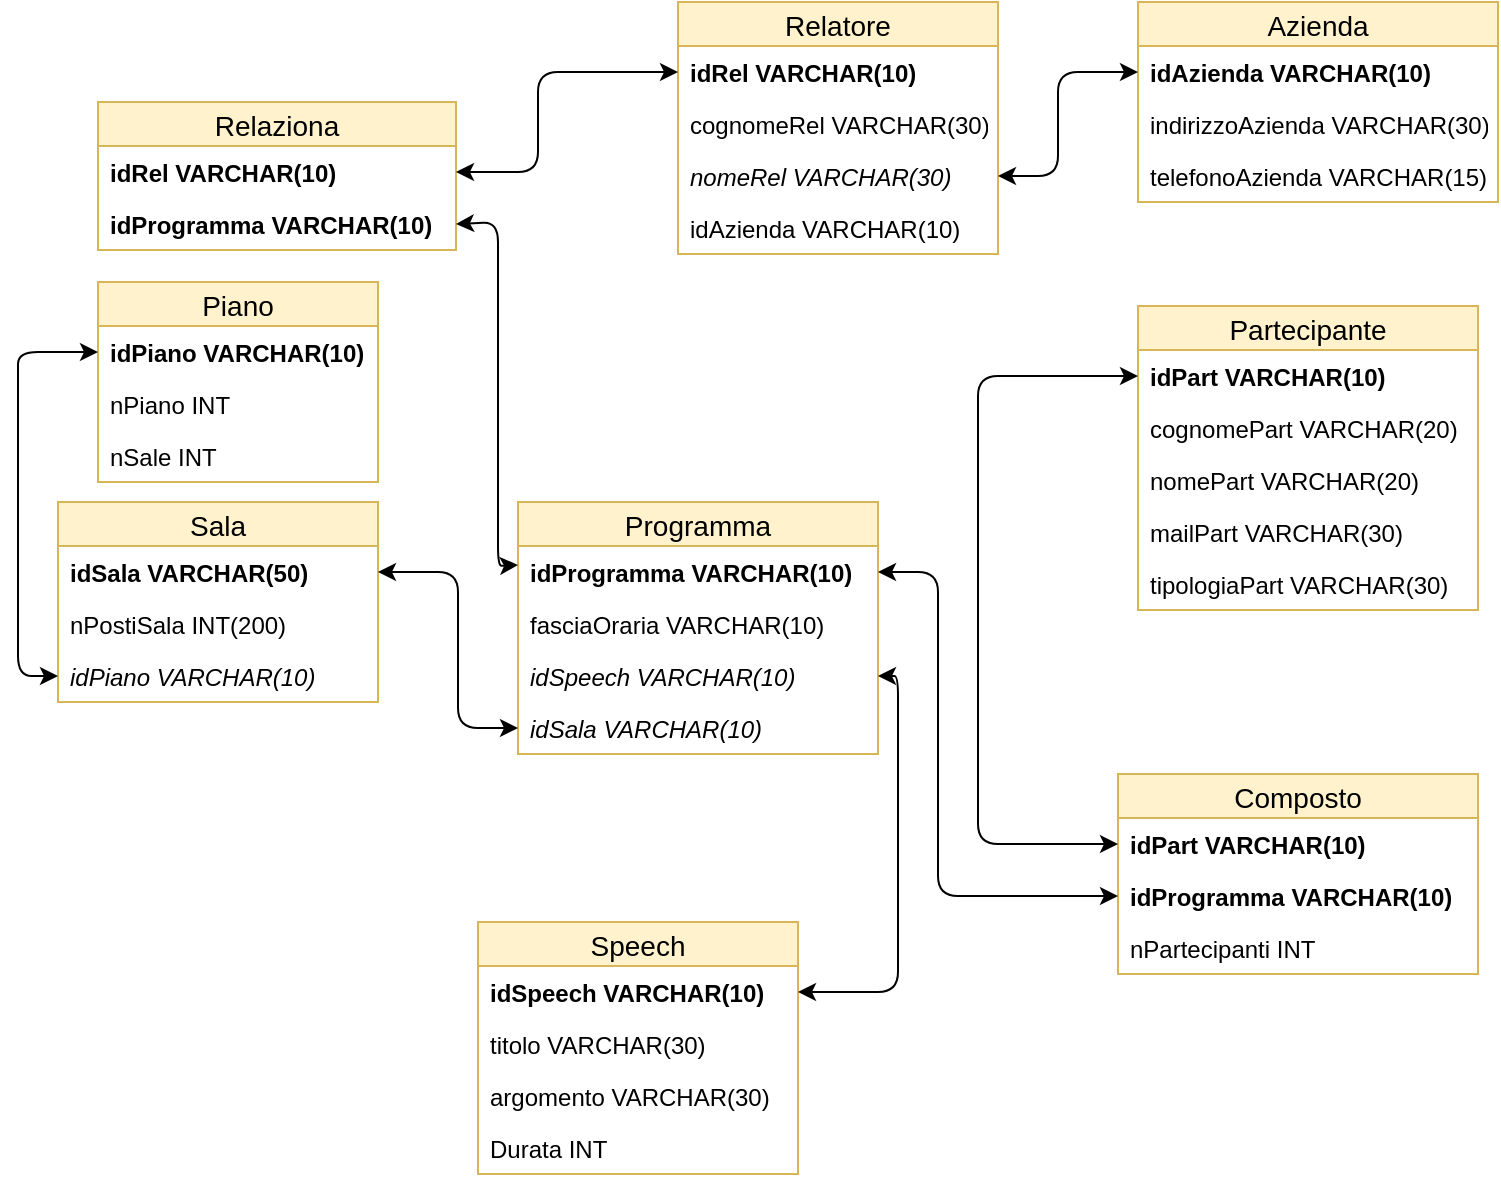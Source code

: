<mxfile version="12.8.1" type="device"><diagram id="YgNvGVKUgsEMfIeBkhXg" name="Page-1"><mxGraphModel dx="868" dy="465" grid="1" gridSize="10" guides="1" tooltips="1" connect="1" arrows="1" fold="1" page="1" pageScale="1" pageWidth="827" pageHeight="1169" math="0" shadow="0"><root><mxCell id="0"/><mxCell id="1" parent="0"/><mxCell id="9hAnq0WAKQZGZCBfzy9L-1" value="Relatore" style="swimlane;fontStyle=0;childLayout=stackLayout;horizontal=1;startSize=22;fillColor=#fff2cc;horizontalStack=0;resizeParent=1;resizeParentMax=0;resizeLast=0;collapsible=1;marginBottom=0;swimlaneFillColor=#ffffff;align=center;fontSize=14;strokeColor=#d6b656;" parent="1" vertex="1"><mxGeometry x="390" y="30" width="160" height="126" as="geometry"/></mxCell><mxCell id="9hAnq0WAKQZGZCBfzy9L-2" value="idRel VARCHAR(10)" style="text;strokeColor=none;fillColor=none;spacingLeft=4;spacingRight=4;overflow=hidden;rotatable=0;points=[[0,0.5],[1,0.5]];portConstraint=eastwest;fontSize=12;fontStyle=1" parent="9hAnq0WAKQZGZCBfzy9L-1" vertex="1"><mxGeometry y="22" width="160" height="26" as="geometry"/></mxCell><mxCell id="9hAnq0WAKQZGZCBfzy9L-3" value="cognomeRel VARCHAR(30)" style="text;strokeColor=none;fillColor=none;spacingLeft=4;spacingRight=4;overflow=hidden;rotatable=0;points=[[0,0.5],[1,0.5]];portConstraint=eastwest;fontSize=12;fontStyle=0" parent="9hAnq0WAKQZGZCBfzy9L-1" vertex="1"><mxGeometry y="48" width="160" height="26" as="geometry"/></mxCell><mxCell id="9hAnq0WAKQZGZCBfzy9L-6" value="nomeRel VARCHAR(30)" style="text;strokeColor=none;fillColor=none;spacingLeft=4;spacingRight=4;overflow=hidden;rotatable=0;points=[[0,0.5],[1,0.5]];portConstraint=eastwest;fontSize=12;fontStyle=2" parent="9hAnq0WAKQZGZCBfzy9L-1" vertex="1"><mxGeometry y="74" width="160" height="26" as="geometry"/></mxCell><mxCell id="9hAnq0WAKQZGZCBfzy9L-4" value="idAzienda VARCHAR(10)" style="text;strokeColor=none;fillColor=none;spacingLeft=4;spacingRight=4;overflow=hidden;rotatable=0;points=[[0,0.5],[1,0.5]];portConstraint=eastwest;fontSize=12;" parent="9hAnq0WAKQZGZCBfzy9L-1" vertex="1"><mxGeometry y="100" width="160" height="26" as="geometry"/></mxCell><mxCell id="9hAnq0WAKQZGZCBfzy9L-8" value="Azienda" style="swimlane;fontStyle=0;childLayout=stackLayout;horizontal=1;startSize=22;fillColor=#fff2cc;horizontalStack=0;resizeParent=1;resizeParentMax=0;resizeLast=0;collapsible=1;marginBottom=0;swimlaneFillColor=#ffffff;align=center;fontSize=14;strokeColor=#d6b656;" parent="1" vertex="1"><mxGeometry x="620" y="30" width="180" height="100" as="geometry"/></mxCell><mxCell id="9hAnq0WAKQZGZCBfzy9L-9" value="idAzienda VARCHAR(10)" style="text;strokeColor=none;fillColor=none;spacingLeft=4;spacingRight=4;overflow=hidden;rotatable=0;points=[[0,0.5],[1,0.5]];portConstraint=eastwest;fontSize=12;fontStyle=1" parent="9hAnq0WAKQZGZCBfzy9L-8" vertex="1"><mxGeometry y="22" width="180" height="26" as="geometry"/></mxCell><mxCell id="9hAnq0WAKQZGZCBfzy9L-11" value="indirizzoAzienda VARCHAR(30)" style="text;strokeColor=none;fillColor=none;spacingLeft=4;spacingRight=4;overflow=hidden;rotatable=0;points=[[0,0.5],[1,0.5]];portConstraint=eastwest;fontSize=12;" parent="9hAnq0WAKQZGZCBfzy9L-8" vertex="1"><mxGeometry y="48" width="180" height="26" as="geometry"/></mxCell><mxCell id="9hAnq0WAKQZGZCBfzy9L-10" value="telefonoAzienda VARCHAR(15)" style="text;strokeColor=none;fillColor=none;spacingLeft=4;spacingRight=4;overflow=hidden;rotatable=0;points=[[0,0.5],[1,0.5]];portConstraint=eastwest;fontSize=12;" parent="9hAnq0WAKQZGZCBfzy9L-8" vertex="1"><mxGeometry y="74" width="180" height="26" as="geometry"/></mxCell><mxCell id="9hAnq0WAKQZGZCBfzy9L-14" value="" style="endArrow=classic;startArrow=classic;html=1;exitX=1;exitY=0.5;exitDx=0;exitDy=0;entryX=0;entryY=0.5;entryDx=0;entryDy=0;" parent="1" source="9hAnq0WAKQZGZCBfzy9L-6" target="9hAnq0WAKQZGZCBfzy9L-9" edge="1"><mxGeometry width="50" height="50" relative="1" as="geometry"><mxPoint x="590" y="180" as="sourcePoint"/><mxPoint x="640" y="130" as="targetPoint"/><Array as="points"><mxPoint x="580" y="117"/><mxPoint x="580" y="65"/></Array></mxGeometry></mxCell><mxCell id="9hAnq0WAKQZGZCBfzy9L-15" value="Programma" style="swimlane;fontStyle=0;childLayout=stackLayout;horizontal=1;startSize=22;fillColor=#fff2cc;horizontalStack=0;resizeParent=1;resizeParentMax=0;resizeLast=0;collapsible=1;marginBottom=0;swimlaneFillColor=#ffffff;align=center;fontSize=14;strokeColor=#d6b656;" parent="1" vertex="1"><mxGeometry x="310" y="280" width="180" height="126" as="geometry"/></mxCell><mxCell id="9hAnq0WAKQZGZCBfzy9L-16" value="idProgramma VARCHAR(10)&#10;" style="text;strokeColor=none;fillColor=none;spacingLeft=4;spacingRight=4;overflow=hidden;rotatable=0;points=[[0,0.5],[1,0.5]];portConstraint=eastwest;fontSize=12;fontStyle=1" parent="9hAnq0WAKQZGZCBfzy9L-15" vertex="1"><mxGeometry y="22" width="180" height="26" as="geometry"/></mxCell><mxCell id="9hAnq0WAKQZGZCBfzy9L-17" value="fasciaOraria VARCHAR(10)" style="text;strokeColor=none;fillColor=none;spacingLeft=4;spacingRight=4;overflow=hidden;rotatable=0;points=[[0,0.5],[1,0.5]];portConstraint=eastwest;fontSize=12;" parent="9hAnq0WAKQZGZCBfzy9L-15" vertex="1"><mxGeometry y="48" width="180" height="26" as="geometry"/></mxCell><mxCell id="9hAnq0WAKQZGZCBfzy9L-19" value="idSpeech VARCHAR(10)" style="text;strokeColor=none;fillColor=none;spacingLeft=4;spacingRight=4;overflow=hidden;rotatable=0;points=[[0,0.5],[1,0.5]];portConstraint=eastwest;fontSize=12;fontStyle=2" parent="9hAnq0WAKQZGZCBfzy9L-15" vertex="1"><mxGeometry y="74" width="180" height="26" as="geometry"/></mxCell><mxCell id="9hAnq0WAKQZGZCBfzy9L-18" value="idSala VARCHAR(10)" style="text;strokeColor=none;fillColor=none;spacingLeft=4;spacingRight=4;overflow=hidden;rotatable=0;points=[[0,0.5],[1,0.5]];portConstraint=eastwest;fontSize=12;fontStyle=2" parent="9hAnq0WAKQZGZCBfzy9L-15" vertex="1"><mxGeometry y="100" width="180" height="26" as="geometry"/></mxCell><mxCell id="9hAnq0WAKQZGZCBfzy9L-20" value="Speech" style="swimlane;fontStyle=0;childLayout=stackLayout;horizontal=1;startSize=22;fillColor=#fff2cc;horizontalStack=0;resizeParent=1;resizeParentMax=0;resizeLast=0;collapsible=1;marginBottom=0;swimlaneFillColor=#ffffff;align=center;fontSize=14;strokeColor=#d6b656;" parent="1" vertex="1"><mxGeometry x="290" y="490" width="160" height="126" as="geometry"/></mxCell><mxCell id="9hAnq0WAKQZGZCBfzy9L-21" value="idSpeech VARCHAR(10)" style="text;strokeColor=none;fillColor=none;spacingLeft=4;spacingRight=4;overflow=hidden;rotatable=0;points=[[0,0.5],[1,0.5]];portConstraint=eastwest;fontSize=12;fontStyle=1" parent="9hAnq0WAKQZGZCBfzy9L-20" vertex="1"><mxGeometry y="22" width="160" height="26" as="geometry"/></mxCell><mxCell id="9hAnq0WAKQZGZCBfzy9L-22" value="titolo VARCHAR(30)" style="text;strokeColor=none;fillColor=none;spacingLeft=4;spacingRight=4;overflow=hidden;rotatable=0;points=[[0,0.5],[1,0.5]];portConstraint=eastwest;fontSize=12;" parent="9hAnq0WAKQZGZCBfzy9L-20" vertex="1"><mxGeometry y="48" width="160" height="26" as="geometry"/></mxCell><mxCell id="1lFAC6_GppdSYpF-2XS4-1" value="argomento VARCHAR(30)" style="text;strokeColor=none;fillColor=none;spacingLeft=4;spacingRight=4;overflow=hidden;rotatable=0;points=[[0,0.5],[1,0.5]];portConstraint=eastwest;fontSize=12;" vertex="1" parent="9hAnq0WAKQZGZCBfzy9L-20"><mxGeometry y="74" width="160" height="26" as="geometry"/></mxCell><mxCell id="9hAnq0WAKQZGZCBfzy9L-23" value="Durata INT" style="text;strokeColor=none;fillColor=none;spacingLeft=4;spacingRight=4;overflow=hidden;rotatable=0;points=[[0,0.5],[1,0.5]];portConstraint=eastwest;fontSize=12;" parent="9hAnq0WAKQZGZCBfzy9L-20" vertex="1"><mxGeometry y="100" width="160" height="26" as="geometry"/></mxCell><mxCell id="9hAnq0WAKQZGZCBfzy9L-25" value="Partecipante" style="swimlane;fontStyle=0;childLayout=stackLayout;horizontal=1;startSize=22;fillColor=#fff2cc;horizontalStack=0;resizeParent=1;resizeParentMax=0;resizeLast=0;collapsible=1;marginBottom=0;swimlaneFillColor=#ffffff;align=center;fontSize=14;strokeColor=#d6b656;" parent="1" vertex="1"><mxGeometry x="620" y="182" width="170" height="152" as="geometry"/></mxCell><mxCell id="9hAnq0WAKQZGZCBfzy9L-26" value="idPart VARCHAR(10)" style="text;strokeColor=none;fillColor=none;spacingLeft=4;spacingRight=4;overflow=hidden;rotatable=0;points=[[0,0.5],[1,0.5]];portConstraint=eastwest;fontSize=12;fontStyle=1;fontColor=#000000;" parent="9hAnq0WAKQZGZCBfzy9L-25" vertex="1"><mxGeometry y="22" width="170" height="26" as="geometry"/></mxCell><mxCell id="9hAnq0WAKQZGZCBfzy9L-27" value="cognomePart VARCHAR(20)" style="text;strokeColor=none;fillColor=none;spacingLeft=4;spacingRight=4;overflow=hidden;rotatable=0;points=[[0,0.5],[1,0.5]];portConstraint=eastwest;fontSize=12;" parent="9hAnq0WAKQZGZCBfzy9L-25" vertex="1"><mxGeometry y="48" width="170" height="26" as="geometry"/></mxCell><mxCell id="9hAnq0WAKQZGZCBfzy9L-28" value="nomePart VARCHAR(20) " style="text;strokeColor=none;fillColor=none;spacingLeft=4;spacingRight=4;overflow=hidden;rotatable=0;points=[[0,0.5],[1,0.5]];portConstraint=eastwest;fontSize=12;" parent="9hAnq0WAKQZGZCBfzy9L-25" vertex="1"><mxGeometry y="74" width="170" height="26" as="geometry"/></mxCell><mxCell id="9hAnq0WAKQZGZCBfzy9L-29" value="mailPart VARCHAR(30)" style="text;strokeColor=none;fillColor=none;spacingLeft=4;spacingRight=4;overflow=hidden;rotatable=0;points=[[0,0.5],[1,0.5]];portConstraint=eastwest;fontSize=12;" parent="9hAnq0WAKQZGZCBfzy9L-25" vertex="1"><mxGeometry y="100" width="170" height="26" as="geometry"/></mxCell><mxCell id="9hAnq0WAKQZGZCBfzy9L-30" value="tipologiaPart VARCHAR(30)" style="text;strokeColor=none;fillColor=none;spacingLeft=4;spacingRight=4;overflow=hidden;rotatable=0;points=[[0,0.5],[1,0.5]];portConstraint=eastwest;fontSize=12;" parent="9hAnq0WAKQZGZCBfzy9L-25" vertex="1"><mxGeometry y="126" width="170" height="26" as="geometry"/></mxCell><mxCell id="9hAnq0WAKQZGZCBfzy9L-31" value="Sala" style="swimlane;fontStyle=0;childLayout=stackLayout;horizontal=1;startSize=22;fillColor=#fff2cc;horizontalStack=0;resizeParent=1;resizeParentMax=0;resizeLast=0;collapsible=1;marginBottom=0;swimlaneFillColor=#ffffff;align=center;fontSize=14;strokeColor=#d6b656;" parent="1" vertex="1"><mxGeometry x="80" y="280" width="160" height="100" as="geometry"/></mxCell><mxCell id="9hAnq0WAKQZGZCBfzy9L-32" value="idSala VARCHAR(50)" style="text;strokeColor=none;fillColor=none;spacingLeft=4;spacingRight=4;overflow=hidden;rotatable=0;points=[[0,0.5],[1,0.5]];portConstraint=eastwest;fontSize=12;fontStyle=1" parent="9hAnq0WAKQZGZCBfzy9L-31" vertex="1"><mxGeometry y="22" width="160" height="26" as="geometry"/></mxCell><mxCell id="9hAnq0WAKQZGZCBfzy9L-33" value="nPostiSala INT(200)" style="text;strokeColor=none;fillColor=none;spacingLeft=4;spacingRight=4;overflow=hidden;rotatable=0;points=[[0,0.5],[1,0.5]];portConstraint=eastwest;fontSize=12;" parent="9hAnq0WAKQZGZCBfzy9L-31" vertex="1"><mxGeometry y="48" width="160" height="26" as="geometry"/></mxCell><mxCell id="9hAnq0WAKQZGZCBfzy9L-34" value="idPiano VARCHAR(10)" style="text;strokeColor=none;fillColor=none;spacingLeft=4;spacingRight=4;overflow=hidden;rotatable=0;points=[[0,0.5],[1,0.5]];portConstraint=eastwest;fontSize=12;fontStyle=2" parent="9hAnq0WAKQZGZCBfzy9L-31" vertex="1"><mxGeometry y="74" width="160" height="26" as="geometry"/></mxCell><mxCell id="9hAnq0WAKQZGZCBfzy9L-35" value="" style="endArrow=classic;startArrow=classic;html=1;exitX=1;exitY=0.5;exitDx=0;exitDy=0;entryX=0;entryY=0.5;entryDx=0;entryDy=0;" parent="1" source="9hAnq0WAKQZGZCBfzy9L-32" target="9hAnq0WAKQZGZCBfzy9L-18" edge="1"><mxGeometry width="50" height="50" relative="1" as="geometry"><mxPoint x="230" y="470" as="sourcePoint"/><mxPoint x="280" y="420" as="targetPoint"/><Array as="points"><mxPoint x="280" y="315"/><mxPoint x="280" y="393"/></Array></mxGeometry></mxCell><mxCell id="9hAnq0WAKQZGZCBfzy9L-36" value="Piano" style="swimlane;fontStyle=0;childLayout=stackLayout;horizontal=1;startSize=22;fillColor=#fff2cc;horizontalStack=0;resizeParent=1;resizeParentMax=0;resizeLast=0;collapsible=1;marginBottom=0;swimlaneFillColor=#ffffff;align=center;fontSize=14;strokeColor=#d6b656;" parent="1" vertex="1"><mxGeometry x="100" y="170" width="140" height="100" as="geometry"/></mxCell><mxCell id="9hAnq0WAKQZGZCBfzy9L-37" value="idPiano VARCHAR(10)" style="text;strokeColor=none;fillColor=none;spacingLeft=4;spacingRight=4;overflow=hidden;rotatable=0;points=[[0,0.5],[1,0.5]];portConstraint=eastwest;fontSize=12;fontStyle=1" parent="9hAnq0WAKQZGZCBfzy9L-36" vertex="1"><mxGeometry y="22" width="140" height="26" as="geometry"/></mxCell><mxCell id="AciSxnDnCXR9I87d0FgO-1" value="nPiano INT" style="text;strokeColor=none;fillColor=none;spacingLeft=4;spacingRight=4;overflow=hidden;rotatable=0;points=[[0,0.5],[1,0.5]];portConstraint=eastwest;fontSize=12;" parent="9hAnq0WAKQZGZCBfzy9L-36" vertex="1"><mxGeometry y="48" width="140" height="26" as="geometry"/></mxCell><mxCell id="AciSxnDnCXR9I87d0FgO-2" value="nSale INT" style="text;strokeColor=none;fillColor=none;spacingLeft=4;spacingRight=4;overflow=hidden;rotatable=0;points=[[0,0.5],[1,0.5]];portConstraint=eastwest;fontSize=12;" parent="9hAnq0WAKQZGZCBfzy9L-36" vertex="1"><mxGeometry y="74" width="140" height="26" as="geometry"/></mxCell><mxCell id="9hAnq0WAKQZGZCBfzy9L-40" value="" style="endArrow=classic;startArrow=classic;html=1;entryX=0;entryY=0.5;entryDx=0;entryDy=0;exitX=0;exitY=0.5;exitDx=0;exitDy=0;" parent="1" source="9hAnq0WAKQZGZCBfzy9L-37" target="9hAnq0WAKQZGZCBfzy9L-34" edge="1"><mxGeometry width="50" height="50" relative="1" as="geometry"><mxPoint x="20" y="420" as="sourcePoint"/><mxPoint x="70" y="370" as="targetPoint"/><Array as="points"><mxPoint x="60" y="205"/><mxPoint x="60" y="217"/><mxPoint x="60" y="367"/></Array></mxGeometry></mxCell><mxCell id="9hAnq0WAKQZGZCBfzy9L-41" value="Relaziona" style="swimlane;fontStyle=0;childLayout=stackLayout;horizontal=1;startSize=22;fillColor=#fff2cc;horizontalStack=0;resizeParent=1;resizeParentMax=0;resizeLast=0;collapsible=1;marginBottom=0;swimlaneFillColor=#ffffff;align=center;fontSize=14;strokeColor=#d6b656;" parent="1" vertex="1"><mxGeometry x="100" y="80" width="179" height="74" as="geometry"/></mxCell><mxCell id="9hAnq0WAKQZGZCBfzy9L-42" value="idRel VARCHAR(10)" style="text;strokeColor=none;fillColor=none;spacingLeft=4;spacingRight=4;overflow=hidden;rotatable=0;points=[[0,0.5],[1,0.5]];portConstraint=eastwest;fontSize=12;fontStyle=1" parent="9hAnq0WAKQZGZCBfzy9L-41" vertex="1"><mxGeometry y="22" width="179" height="26" as="geometry"/></mxCell><mxCell id="9hAnq0WAKQZGZCBfzy9L-43" value="idProgramma VARCHAR(10)" style="text;strokeColor=none;fillColor=none;spacingLeft=4;spacingRight=4;overflow=hidden;rotatable=0;points=[[0,0.5],[1,0.5]];portConstraint=eastwest;fontSize=12;fontStyle=1" parent="9hAnq0WAKQZGZCBfzy9L-41" vertex="1"><mxGeometry y="48" width="179" height="26" as="geometry"/></mxCell><mxCell id="9hAnq0WAKQZGZCBfzy9L-45" value="" style="endArrow=classic;startArrow=classic;html=1;exitX=1;exitY=0.5;exitDx=0;exitDy=0;entryX=0;entryY=0.5;entryDx=0;entryDy=0;" parent="1" source="9hAnq0WAKQZGZCBfzy9L-42" target="9hAnq0WAKQZGZCBfzy9L-2" edge="1"><mxGeometry width="50" height="50" relative="1" as="geometry"><mxPoint x="310" y="210" as="sourcePoint"/><mxPoint x="360" y="160" as="targetPoint"/><Array as="points"><mxPoint x="320" y="115"/><mxPoint x="320" y="65"/></Array></mxGeometry></mxCell><mxCell id="9hAnq0WAKQZGZCBfzy9L-46" value="" style="endArrow=classic;startArrow=classic;html=1;exitX=1;exitY=0.5;exitDx=0;exitDy=0;entryX=0;entryY=0.25;entryDx=0;entryDy=0;" parent="1" source="9hAnq0WAKQZGZCBfzy9L-43" target="9hAnq0WAKQZGZCBfzy9L-15" edge="1"><mxGeometry width="50" height="50" relative="1" as="geometry"><mxPoint x="320" y="220" as="sourcePoint"/><mxPoint x="370" y="170" as="targetPoint"/><Array as="points"><mxPoint x="300" y="140"/><mxPoint x="300" y="312"/></Array></mxGeometry></mxCell><mxCell id="9hAnq0WAKQZGZCBfzy9L-47" value="Composto" style="swimlane;fontStyle=0;childLayout=stackLayout;horizontal=1;startSize=22;fillColor=#fff2cc;horizontalStack=0;resizeParent=1;resizeParentMax=0;resizeLast=0;collapsible=1;marginBottom=0;swimlaneFillColor=#ffffff;align=center;fontSize=14;strokeColor=#d6b656;" parent="1" vertex="1"><mxGeometry x="610" y="416" width="180" height="100" as="geometry"/></mxCell><mxCell id="9hAnq0WAKQZGZCBfzy9L-48" value="idPart VARCHAR(10)" style="text;strokeColor=none;fillColor=none;spacingLeft=4;spacingRight=4;overflow=hidden;rotatable=0;points=[[0,0.5],[1,0.5]];portConstraint=eastwest;fontSize=12;fontStyle=1" parent="9hAnq0WAKQZGZCBfzy9L-47" vertex="1"><mxGeometry y="22" width="180" height="26" as="geometry"/></mxCell><mxCell id="9hAnq0WAKQZGZCBfzy9L-49" value="idProgramma VARCHAR(10)" style="text;strokeColor=none;fillColor=none;spacingLeft=4;spacingRight=4;overflow=hidden;rotatable=0;points=[[0,0.5],[1,0.5]];portConstraint=eastwest;fontSize=12;fontStyle=1" parent="9hAnq0WAKQZGZCBfzy9L-47" vertex="1"><mxGeometry y="48" width="180" height="26" as="geometry"/></mxCell><mxCell id="DhgvKLF78v-gzX74xNy5-1" value="nPartecipanti INT" style="text;strokeColor=none;fillColor=none;spacingLeft=4;spacingRight=4;overflow=hidden;rotatable=0;points=[[0,0.5],[1,0.5]];portConstraint=eastwest;fontSize=12;fontStyle=0" parent="9hAnq0WAKQZGZCBfzy9L-47" vertex="1"><mxGeometry y="74" width="180" height="26" as="geometry"/></mxCell><mxCell id="9hAnq0WAKQZGZCBfzy9L-50" value="" style="endArrow=classic;startArrow=classic;html=1;exitX=1;exitY=0.5;exitDx=0;exitDy=0;entryX=1;entryY=0.5;entryDx=0;entryDy=0;" parent="1" source="9hAnq0WAKQZGZCBfzy9L-21" target="9hAnq0WAKQZGZCBfzy9L-19" edge="1"><mxGeometry width="50" height="50" relative="1" as="geometry"><mxPoint x="520" y="470" as="sourcePoint"/><mxPoint x="570" y="420" as="targetPoint"/><Array as="points"><mxPoint x="500" y="525"/><mxPoint x="500" y="367"/></Array></mxGeometry></mxCell><mxCell id="9hAnq0WAKQZGZCBfzy9L-51" value="" style="endArrow=classic;startArrow=classic;html=1;exitX=1;exitY=0.5;exitDx=0;exitDy=0;entryX=0;entryY=0.5;entryDx=0;entryDy=0;" parent="1" source="9hAnq0WAKQZGZCBfzy9L-16" target="9hAnq0WAKQZGZCBfzy9L-49" edge="1"><mxGeometry width="50" height="50" relative="1" as="geometry"><mxPoint x="580" y="320" as="sourcePoint"/><mxPoint x="630" y="270" as="targetPoint"/><Array as="points"><mxPoint x="520" y="315"/><mxPoint x="520" y="477"/></Array></mxGeometry></mxCell><mxCell id="9hAnq0WAKQZGZCBfzy9L-52" value="" style="endArrow=classic;startArrow=classic;html=1;entryX=0;entryY=0.5;entryDx=0;entryDy=0;exitX=0;exitY=0.5;exitDx=0;exitDy=0;" parent="1" source="9hAnq0WAKQZGZCBfzy9L-48" target="9hAnq0WAKQZGZCBfzy9L-26" edge="1"><mxGeometry width="50" height="50" relative="1" as="geometry"><mxPoint x="610" y="280" as="sourcePoint"/><mxPoint x="660" y="230" as="targetPoint"/><Array as="points"><mxPoint x="540" y="451"/><mxPoint x="540" y="217"/></Array></mxGeometry></mxCell></root></mxGraphModel></diagram></mxfile>